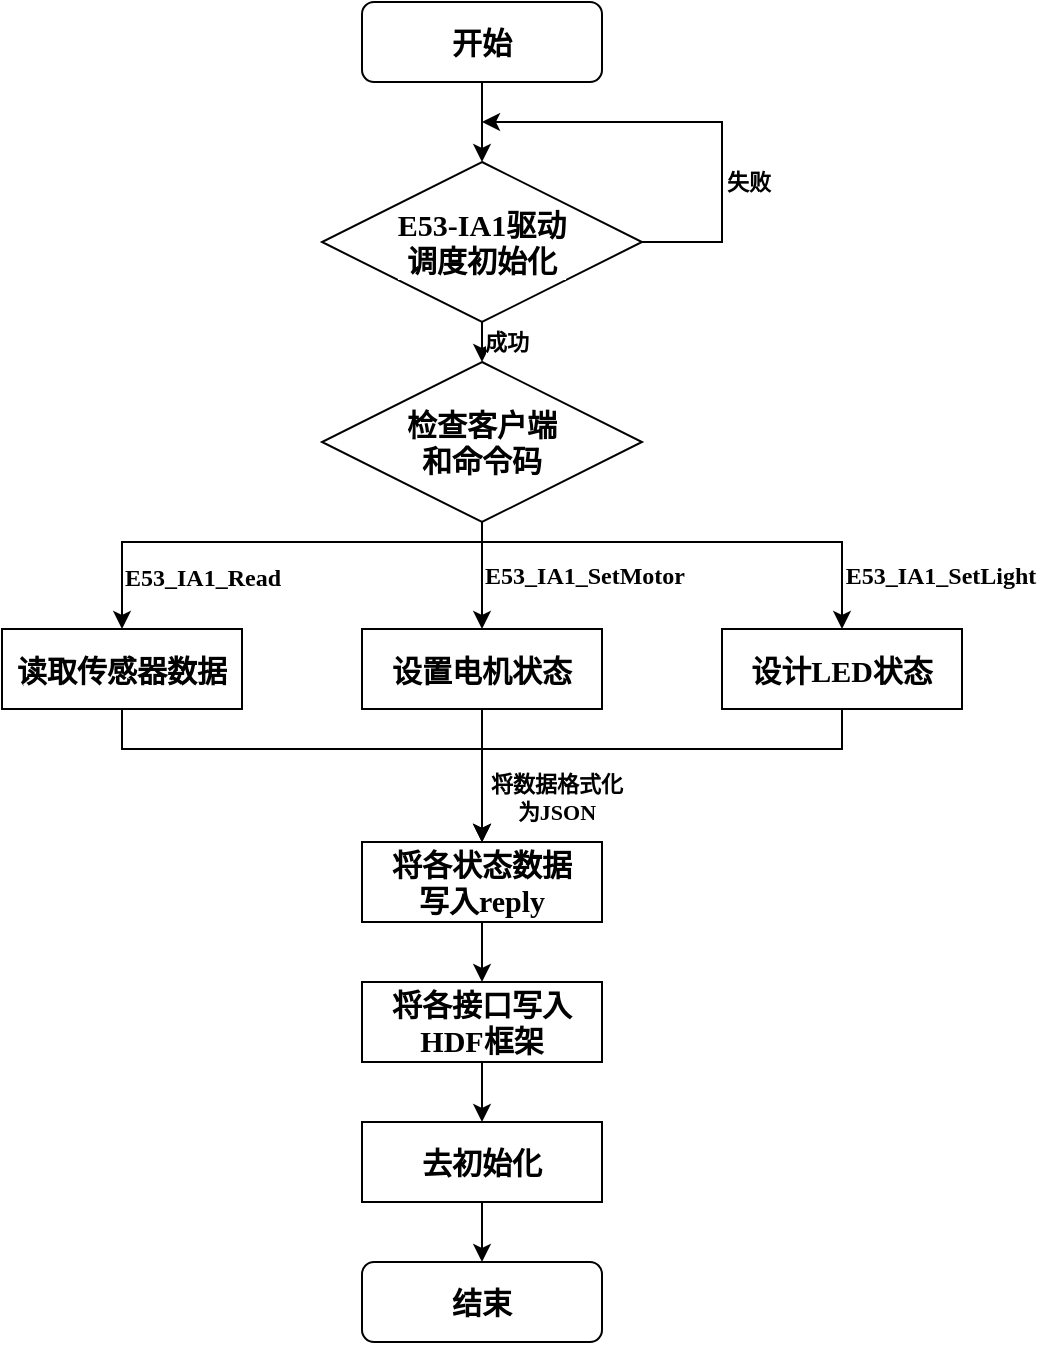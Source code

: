 <mxfile version="24.3.1" type="github">
  <diagram name="第 1 页" id="ofAbf6udsnqB81nKV2mj">
    <mxGraphModel dx="1235" dy="624" grid="1" gridSize="10" guides="1" tooltips="1" connect="1" arrows="1" fold="1" page="1" pageScale="1" pageWidth="827" pageHeight="1169" math="0" shadow="0">
      <root>
        <mxCell id="0" />
        <mxCell id="1" parent="0" />
        <mxCell id="_w1h0C5fWpIFUQwM9ZM2-151" value="" style="group" vertex="1" connectable="0" parent="1">
          <mxGeometry x="90" y="60" width="480" height="670" as="geometry" />
        </mxCell>
        <mxCell id="_w1h0C5fWpIFUQwM9ZM2-115" style="edgeStyle=orthogonalEdgeStyle;rounded=0;orthogonalLoop=1;jettySize=auto;html=1;exitX=1;exitY=0.5;exitDx=0;exitDy=0;fontFamily=宋体;fontStyle=1" edge="1" parent="_w1h0C5fWpIFUQwM9ZM2-151" source="_w1h0C5fWpIFUQwM9ZM2-112">
          <mxGeometry relative="1" as="geometry">
            <mxPoint x="240.0" y="60.0" as="targetPoint" />
            <Array as="points">
              <mxPoint x="360" y="120" />
              <mxPoint x="360" y="60" />
            </Array>
          </mxGeometry>
        </mxCell>
        <mxCell id="_w1h0C5fWpIFUQwM9ZM2-116" value="失败" style="edgeLabel;html=1;align=center;verticalAlign=middle;resizable=0;points=[];fontFamily=宋体;fontStyle=1" vertex="1" connectable="0" parent="_w1h0C5fWpIFUQwM9ZM2-115">
          <mxGeometry x="-0.361" y="-3" relative="1" as="geometry">
            <mxPoint x="10" as="offset" />
          </mxGeometry>
        </mxCell>
        <mxCell id="_w1h0C5fWpIFUQwM9ZM2-121" style="edgeStyle=orthogonalEdgeStyle;rounded=0;orthogonalLoop=1;jettySize=auto;html=1;exitX=0.5;exitY=1;exitDx=0;exitDy=0;entryX=0.5;entryY=0;entryDx=0;entryDy=0;" edge="1" parent="_w1h0C5fWpIFUQwM9ZM2-151" source="_w1h0C5fWpIFUQwM9ZM2-112" target="_w1h0C5fWpIFUQwM9ZM2-120">
          <mxGeometry relative="1" as="geometry" />
        </mxCell>
        <mxCell id="_w1h0C5fWpIFUQwM9ZM2-122" value="成功" style="edgeLabel;html=1;align=center;verticalAlign=middle;resizable=0;points=[];fontStyle=1;fontFamily=宋体;" vertex="1" connectable="0" parent="_w1h0C5fWpIFUQwM9ZM2-121">
          <mxGeometry x="-0.307" y="2" relative="1" as="geometry">
            <mxPoint x="10" y="3" as="offset" />
          </mxGeometry>
        </mxCell>
        <mxCell id="_w1h0C5fWpIFUQwM9ZM2-112" value="&lt;font style=&quot;font-size: 15px;&quot;&gt;E53-IA1&lt;span style=&quot;&quot;&gt;驱动&lt;/span&gt;&lt;/font&gt;&lt;div style=&quot;font-size: 15px;&quot;&gt;&lt;font style=&quot;font-size: 15px;&quot;&gt;&lt;span style=&quot;&quot;&gt;调度&lt;/span&gt;&lt;span style=&quot;&quot;&gt;初始化&lt;/span&gt;&lt;/font&gt;&lt;/div&gt;" style="rhombus;whiteSpace=wrap;html=1;labelBackgroundColor=default;fillColor=none;fontFamily=宋体;fontStyle=1" vertex="1" parent="_w1h0C5fWpIFUQwM9ZM2-151">
          <mxGeometry x="160" y="80" width="160" height="80" as="geometry" />
        </mxCell>
        <mxCell id="_w1h0C5fWpIFUQwM9ZM2-114" style="edgeStyle=orthogonalEdgeStyle;rounded=0;orthogonalLoop=1;jettySize=auto;html=1;exitX=0.5;exitY=1;exitDx=0;exitDy=0;entryX=0.5;entryY=0;entryDx=0;entryDy=0;fontFamily=宋体;fontStyle=1" edge="1" parent="_w1h0C5fWpIFUQwM9ZM2-151" source="_w1h0C5fWpIFUQwM9ZM2-113" target="_w1h0C5fWpIFUQwM9ZM2-112">
          <mxGeometry relative="1" as="geometry" />
        </mxCell>
        <mxCell id="_w1h0C5fWpIFUQwM9ZM2-113" value="开始" style="rounded=1;whiteSpace=wrap;html=1;fontSize=15;labelBackgroundColor=none;fillColor=none;fontFamily=宋体;fontStyle=1" vertex="1" parent="_w1h0C5fWpIFUQwM9ZM2-151">
          <mxGeometry x="180" width="120" height="40" as="geometry" />
        </mxCell>
        <mxCell id="_w1h0C5fWpIFUQwM9ZM2-129" style="edgeStyle=orthogonalEdgeStyle;rounded=0;orthogonalLoop=1;jettySize=auto;html=1;entryX=0.5;entryY=0;entryDx=0;entryDy=0;" edge="1" parent="_w1h0C5fWpIFUQwM9ZM2-151" source="_w1h0C5fWpIFUQwM9ZM2-120" target="_w1h0C5fWpIFUQwM9ZM2-125">
          <mxGeometry relative="1" as="geometry">
            <Array as="points">
              <mxPoint x="240" y="270" />
              <mxPoint x="60" y="270" />
            </Array>
          </mxGeometry>
        </mxCell>
        <mxCell id="_w1h0C5fWpIFUQwM9ZM2-132" value="&lt;span style=&quot;font-size: 12px; font-weight: 700; text-wrap: wrap;&quot;&gt;&lt;font face=&quot;Times New Roman&quot;&gt;E53_IA1_Read&lt;/font&gt;&lt;/span&gt;" style="edgeLabel;html=1;align=center;verticalAlign=middle;resizable=0;points=[];labelBackgroundColor=none;" vertex="1" connectable="0" parent="_w1h0C5fWpIFUQwM9ZM2-129">
          <mxGeometry x="0.767" relative="1" as="geometry">
            <mxPoint x="40" y="1" as="offset" />
          </mxGeometry>
        </mxCell>
        <mxCell id="_w1h0C5fWpIFUQwM9ZM2-130" style="edgeStyle=orthogonalEdgeStyle;rounded=0;orthogonalLoop=1;jettySize=auto;html=1;entryX=0.5;entryY=0;entryDx=0;entryDy=0;" edge="1" parent="_w1h0C5fWpIFUQwM9ZM2-151" source="_w1h0C5fWpIFUQwM9ZM2-120" target="_w1h0C5fWpIFUQwM9ZM2-127">
          <mxGeometry relative="1" as="geometry" />
        </mxCell>
        <mxCell id="_w1h0C5fWpIFUQwM9ZM2-133" value="&lt;span style=&quot;font-size: 12px; font-weight: 700; text-wrap: wrap;&quot;&gt;&lt;font face=&quot;Times New Roman&quot;&gt;E53_IA1_SetMotor&lt;/font&gt;&lt;/span&gt;" style="edgeLabel;html=1;align=center;verticalAlign=middle;resizable=0;points=[];labelBackgroundColor=none;" vertex="1" connectable="0" parent="_w1h0C5fWpIFUQwM9ZM2-130">
          <mxGeometry x="0.208" y="-1" relative="1" as="geometry">
            <mxPoint x="52" y="-6" as="offset" />
          </mxGeometry>
        </mxCell>
        <mxCell id="_w1h0C5fWpIFUQwM9ZM2-131" style="edgeStyle=orthogonalEdgeStyle;rounded=0;orthogonalLoop=1;jettySize=auto;html=1;exitX=0.5;exitY=1;exitDx=0;exitDy=0;entryX=0.5;entryY=0;entryDx=0;entryDy=0;" edge="1" parent="_w1h0C5fWpIFUQwM9ZM2-151" source="_w1h0C5fWpIFUQwM9ZM2-120" target="_w1h0C5fWpIFUQwM9ZM2-128">
          <mxGeometry relative="1" as="geometry">
            <Array as="points">
              <mxPoint x="240" y="270" />
              <mxPoint x="420" y="270" />
            </Array>
          </mxGeometry>
        </mxCell>
        <mxCell id="_w1h0C5fWpIFUQwM9ZM2-135" value="&lt;span style=&quot;font-size: 12px; font-weight: 700; text-wrap: wrap;&quot;&gt;&lt;font face=&quot;Times New Roman&quot;&gt;E53_IA1_SetLight&lt;/font&gt;&lt;/span&gt;" style="edgeLabel;html=1;align=center;verticalAlign=middle;resizable=0;points=[];labelBackgroundColor=none;" vertex="1" connectable="0" parent="_w1h0C5fWpIFUQwM9ZM2-131">
          <mxGeometry x="0.747" relative="1" as="geometry">
            <mxPoint x="49" y="3" as="offset" />
          </mxGeometry>
        </mxCell>
        <mxCell id="_w1h0C5fWpIFUQwM9ZM2-120" value="&lt;span style=&quot;font-family: 宋体; font-size: 15px; font-weight: 700;&quot;&gt;检查客户端&lt;/span&gt;&lt;div&gt;&lt;span style=&quot;font-family: 宋体; font-size: 15px; font-weight: 700;&quot;&gt;和命令码&lt;/span&gt;&lt;/div&gt;" style="rhombus;whiteSpace=wrap;html=1;fillColor=none;" vertex="1" parent="_w1h0C5fWpIFUQwM9ZM2-151">
          <mxGeometry x="160" y="180" width="160" height="80" as="geometry" />
        </mxCell>
        <mxCell id="_w1h0C5fWpIFUQwM9ZM2-140" style="edgeStyle=orthogonalEdgeStyle;rounded=0;orthogonalLoop=1;jettySize=auto;html=1;exitX=0.5;exitY=1;exitDx=0;exitDy=0;entryX=0.5;entryY=0;entryDx=0;entryDy=0;" edge="1" parent="_w1h0C5fWpIFUQwM9ZM2-151" source="_w1h0C5fWpIFUQwM9ZM2-125" target="_w1h0C5fWpIFUQwM9ZM2-138">
          <mxGeometry relative="1" as="geometry">
            <Array as="points">
              <mxPoint x="60" y="373.5" />
              <mxPoint x="240" y="373.5" />
            </Array>
          </mxGeometry>
        </mxCell>
        <mxCell id="_w1h0C5fWpIFUQwM9ZM2-125" value="读取传感器数据" style="rounded=0;whiteSpace=wrap;html=1;fillColor=none;fontFamily=宋体;fontStyle=1;fontSize=15;" vertex="1" parent="_w1h0C5fWpIFUQwM9ZM2-151">
          <mxGeometry y="313.5" width="120" height="40" as="geometry" />
        </mxCell>
        <mxCell id="_w1h0C5fWpIFUQwM9ZM2-139" value="" style="edgeStyle=orthogonalEdgeStyle;rounded=0;orthogonalLoop=1;jettySize=auto;html=1;" edge="1" parent="_w1h0C5fWpIFUQwM9ZM2-151" source="_w1h0C5fWpIFUQwM9ZM2-127" target="_w1h0C5fWpIFUQwM9ZM2-138">
          <mxGeometry relative="1" as="geometry" />
        </mxCell>
        <mxCell id="_w1h0C5fWpIFUQwM9ZM2-127" value="设置电机状态" style="rounded=0;whiteSpace=wrap;html=1;fillColor=none;fontFamily=宋体;fontStyle=1;fontSize=15;" vertex="1" parent="_w1h0C5fWpIFUQwM9ZM2-151">
          <mxGeometry x="180" y="313.5" width="120" height="40" as="geometry" />
        </mxCell>
        <mxCell id="_w1h0C5fWpIFUQwM9ZM2-141" style="edgeStyle=orthogonalEdgeStyle;rounded=0;orthogonalLoop=1;jettySize=auto;html=1;exitX=0.5;exitY=1;exitDx=0;exitDy=0;entryX=0.5;entryY=0;entryDx=0;entryDy=0;" edge="1" parent="_w1h0C5fWpIFUQwM9ZM2-151" source="_w1h0C5fWpIFUQwM9ZM2-128" target="_w1h0C5fWpIFUQwM9ZM2-138">
          <mxGeometry relative="1" as="geometry">
            <Array as="points">
              <mxPoint x="420" y="373.5" />
              <mxPoint x="240" y="373.5" />
            </Array>
          </mxGeometry>
        </mxCell>
        <mxCell id="_w1h0C5fWpIFUQwM9ZM2-142" value="将数据格式化&lt;div&gt;为JSON&lt;/div&gt;" style="edgeLabel;html=1;align=center;verticalAlign=middle;resizable=0;points=[];labelBackgroundColor=none;fontFamily=宋体;fontStyle=1" vertex="1" connectable="0" parent="_w1h0C5fWpIFUQwM9ZM2-141">
          <mxGeometry x="0.789" relative="1" as="geometry">
            <mxPoint x="37" y="4" as="offset" />
          </mxGeometry>
        </mxCell>
        <mxCell id="_w1h0C5fWpIFUQwM9ZM2-128" value="设计LED状态" style="rounded=0;whiteSpace=wrap;html=1;fillColor=none;fontFamily=宋体;fontStyle=1;fontSize=15;" vertex="1" parent="_w1h0C5fWpIFUQwM9ZM2-151">
          <mxGeometry x="360" y="313.5" width="120" height="40" as="geometry" />
        </mxCell>
        <mxCell id="_w1h0C5fWpIFUQwM9ZM2-144" value="" style="edgeStyle=orthogonalEdgeStyle;rounded=0;orthogonalLoop=1;jettySize=auto;html=1;" edge="1" parent="_w1h0C5fWpIFUQwM9ZM2-151" source="_w1h0C5fWpIFUQwM9ZM2-138" target="_w1h0C5fWpIFUQwM9ZM2-143">
          <mxGeometry relative="1" as="geometry" />
        </mxCell>
        <mxCell id="_w1h0C5fWpIFUQwM9ZM2-138" value="将各状态数据&lt;div&gt;写入&lt;font face=&quot;Times New Roman&quot;&gt;reply&lt;/font&gt;&lt;/div&gt;" style="rounded=0;whiteSpace=wrap;html=1;fillColor=none;fontFamily=宋体;fontStyle=1;fontSize=15;" vertex="1" parent="_w1h0C5fWpIFUQwM9ZM2-151">
          <mxGeometry x="180" y="420" width="120" height="40" as="geometry" />
        </mxCell>
        <mxCell id="_w1h0C5fWpIFUQwM9ZM2-146" value="" style="edgeStyle=orthogonalEdgeStyle;rounded=0;orthogonalLoop=1;jettySize=auto;html=1;" edge="1" parent="_w1h0C5fWpIFUQwM9ZM2-151" source="_w1h0C5fWpIFUQwM9ZM2-143" target="_w1h0C5fWpIFUQwM9ZM2-145">
          <mxGeometry relative="1" as="geometry" />
        </mxCell>
        <mxCell id="_w1h0C5fWpIFUQwM9ZM2-143" value="将各接口写入&lt;div&gt;HDF框架&lt;/div&gt;" style="rounded=0;whiteSpace=wrap;html=1;fillColor=none;fontFamily=宋体;fontStyle=1;fontSize=15;" vertex="1" parent="_w1h0C5fWpIFUQwM9ZM2-151">
          <mxGeometry x="180" y="490" width="120" height="40" as="geometry" />
        </mxCell>
        <mxCell id="_w1h0C5fWpIFUQwM9ZM2-150" style="edgeStyle=orthogonalEdgeStyle;rounded=0;orthogonalLoop=1;jettySize=auto;html=1;entryX=0.5;entryY=0;entryDx=0;entryDy=0;" edge="1" parent="_w1h0C5fWpIFUQwM9ZM2-151" source="_w1h0C5fWpIFUQwM9ZM2-145" target="_w1h0C5fWpIFUQwM9ZM2-149">
          <mxGeometry relative="1" as="geometry" />
        </mxCell>
        <mxCell id="_w1h0C5fWpIFUQwM9ZM2-145" value="去初始化" style="rounded=0;whiteSpace=wrap;html=1;fillColor=none;fontFamily=宋体;fontStyle=1;fontSize=15;" vertex="1" parent="_w1h0C5fWpIFUQwM9ZM2-151">
          <mxGeometry x="180" y="560" width="120" height="40" as="geometry" />
        </mxCell>
        <mxCell id="_w1h0C5fWpIFUQwM9ZM2-149" value="结束" style="rounded=1;whiteSpace=wrap;html=1;fontSize=15;labelBackgroundColor=none;fillColor=none;fontFamily=宋体;fontStyle=1" vertex="1" parent="_w1h0C5fWpIFUQwM9ZM2-151">
          <mxGeometry x="180" y="630" width="120" height="40" as="geometry" />
        </mxCell>
      </root>
    </mxGraphModel>
  </diagram>
</mxfile>
